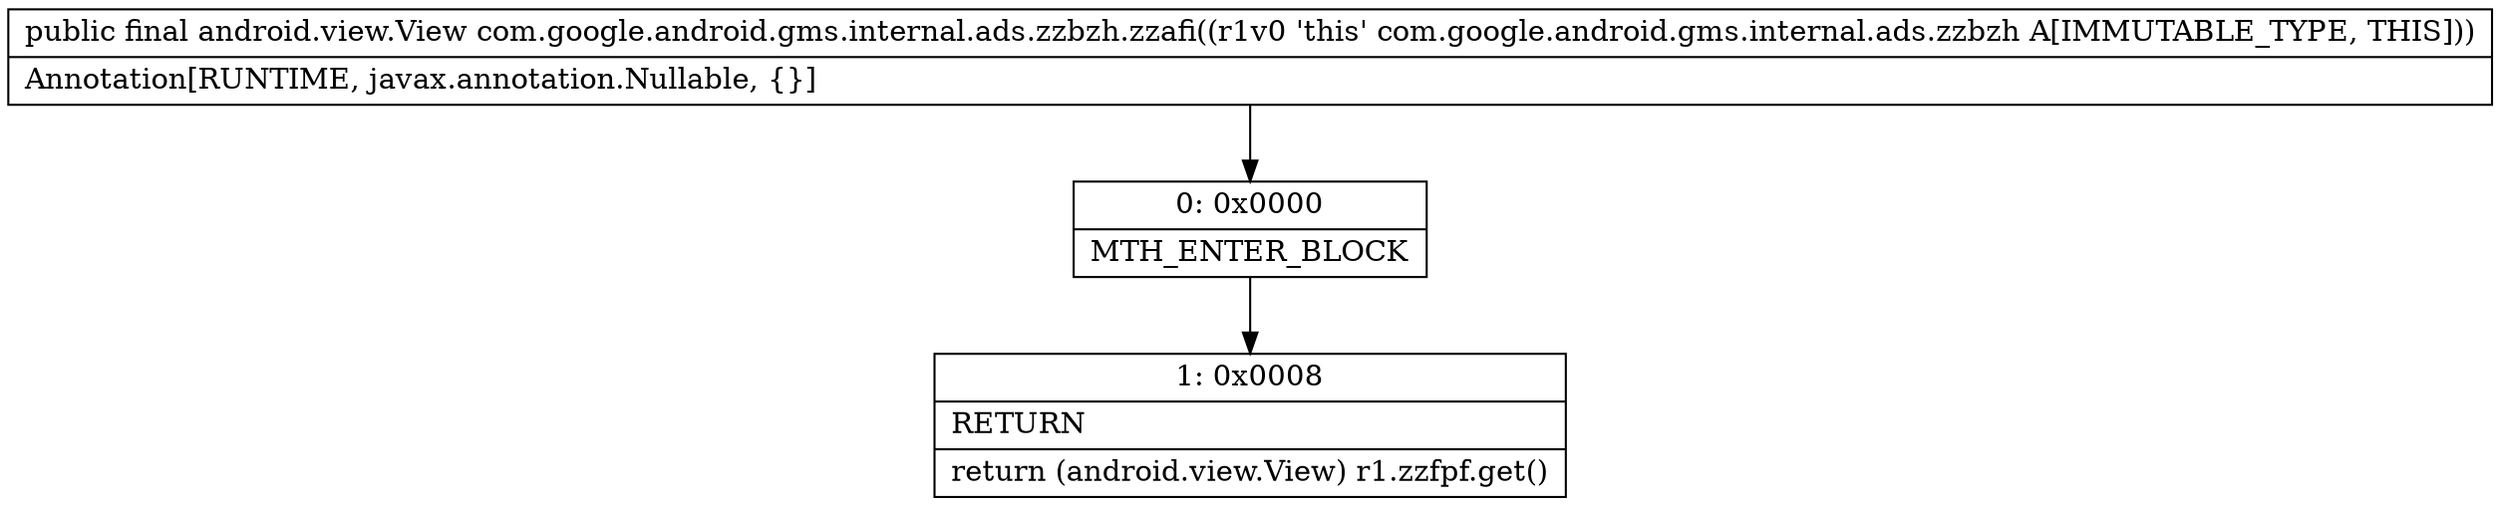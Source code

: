digraph "CFG forcom.google.android.gms.internal.ads.zzbzh.zzafi()Landroid\/view\/View;" {
Node_0 [shape=record,label="{0\:\ 0x0000|MTH_ENTER_BLOCK\l}"];
Node_1 [shape=record,label="{1\:\ 0x0008|RETURN\l|return (android.view.View) r1.zzfpf.get()\l}"];
MethodNode[shape=record,label="{public final android.view.View com.google.android.gms.internal.ads.zzbzh.zzafi((r1v0 'this' com.google.android.gms.internal.ads.zzbzh A[IMMUTABLE_TYPE, THIS]))  | Annotation[RUNTIME, javax.annotation.Nullable, \{\}]\l}"];
MethodNode -> Node_0;
Node_0 -> Node_1;
}

